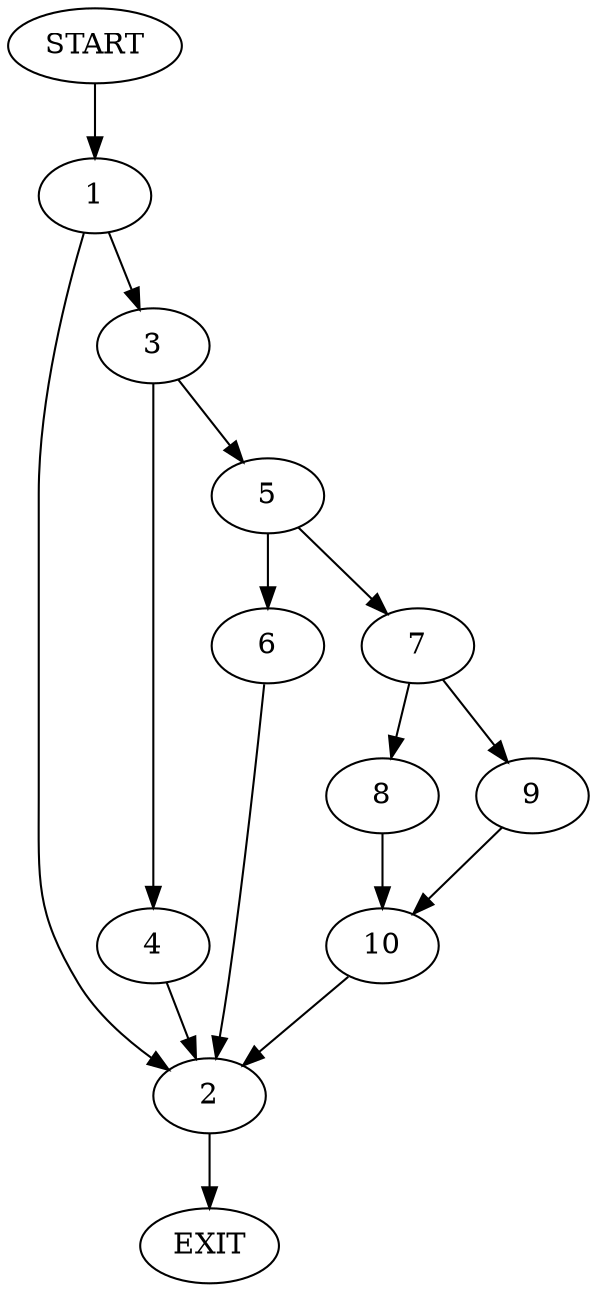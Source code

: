 digraph {
0 [label="START"]
11 [label="EXIT"]
0 -> 1
1 -> 2
1 -> 3
3 -> 4
3 -> 5
2 -> 11
4 -> 2
5 -> 6
5 -> 7
6 -> 2
7 -> 8
7 -> 9
8 -> 10
9 -> 10
10 -> 2
}
